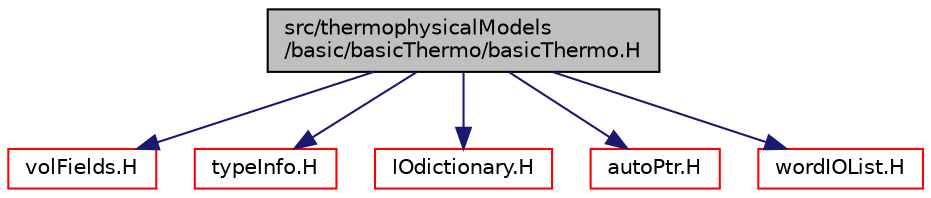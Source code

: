 digraph "src/thermophysicalModels/basic/basicThermo/basicThermo.H"
{
  bgcolor="transparent";
  edge [fontname="Helvetica",fontsize="10",labelfontname="Helvetica",labelfontsize="10"];
  node [fontname="Helvetica",fontsize="10",shape=record];
  Node0 [label="src/thermophysicalModels\l/basic/basicThermo/basicThermo.H",height=0.2,width=0.4,color="black", fillcolor="grey75", style="filled", fontcolor="black"];
  Node0 -> Node1 [color="midnightblue",fontsize="10",style="solid",fontname="Helvetica"];
  Node1 [label="volFields.H",height=0.2,width=0.4,color="red",URL="$a02912.html"];
  Node0 -> Node21 [color="midnightblue",fontsize="10",style="solid",fontname="Helvetica"];
  Node21 [label="typeInfo.H",height=0.2,width=0.4,color="red",URL="$a10055.html"];
  Node0 -> Node303 [color="midnightblue",fontsize="10",style="solid",fontname="Helvetica"];
  Node303 [label="IOdictionary.H",height=0.2,width=0.4,color="red",URL="$a09749.html"];
  Node0 -> Node58 [color="midnightblue",fontsize="10",style="solid",fontname="Helvetica"];
  Node58 [label="autoPtr.H",height=0.2,width=0.4,color="red",URL="$a11828.html"];
  Node0 -> Node316 [color="midnightblue",fontsize="10",style="solid",fontname="Helvetica"];
  Node316 [label="wordIOList.H",height=0.2,width=0.4,color="red",URL="$a13526.html"];
}
